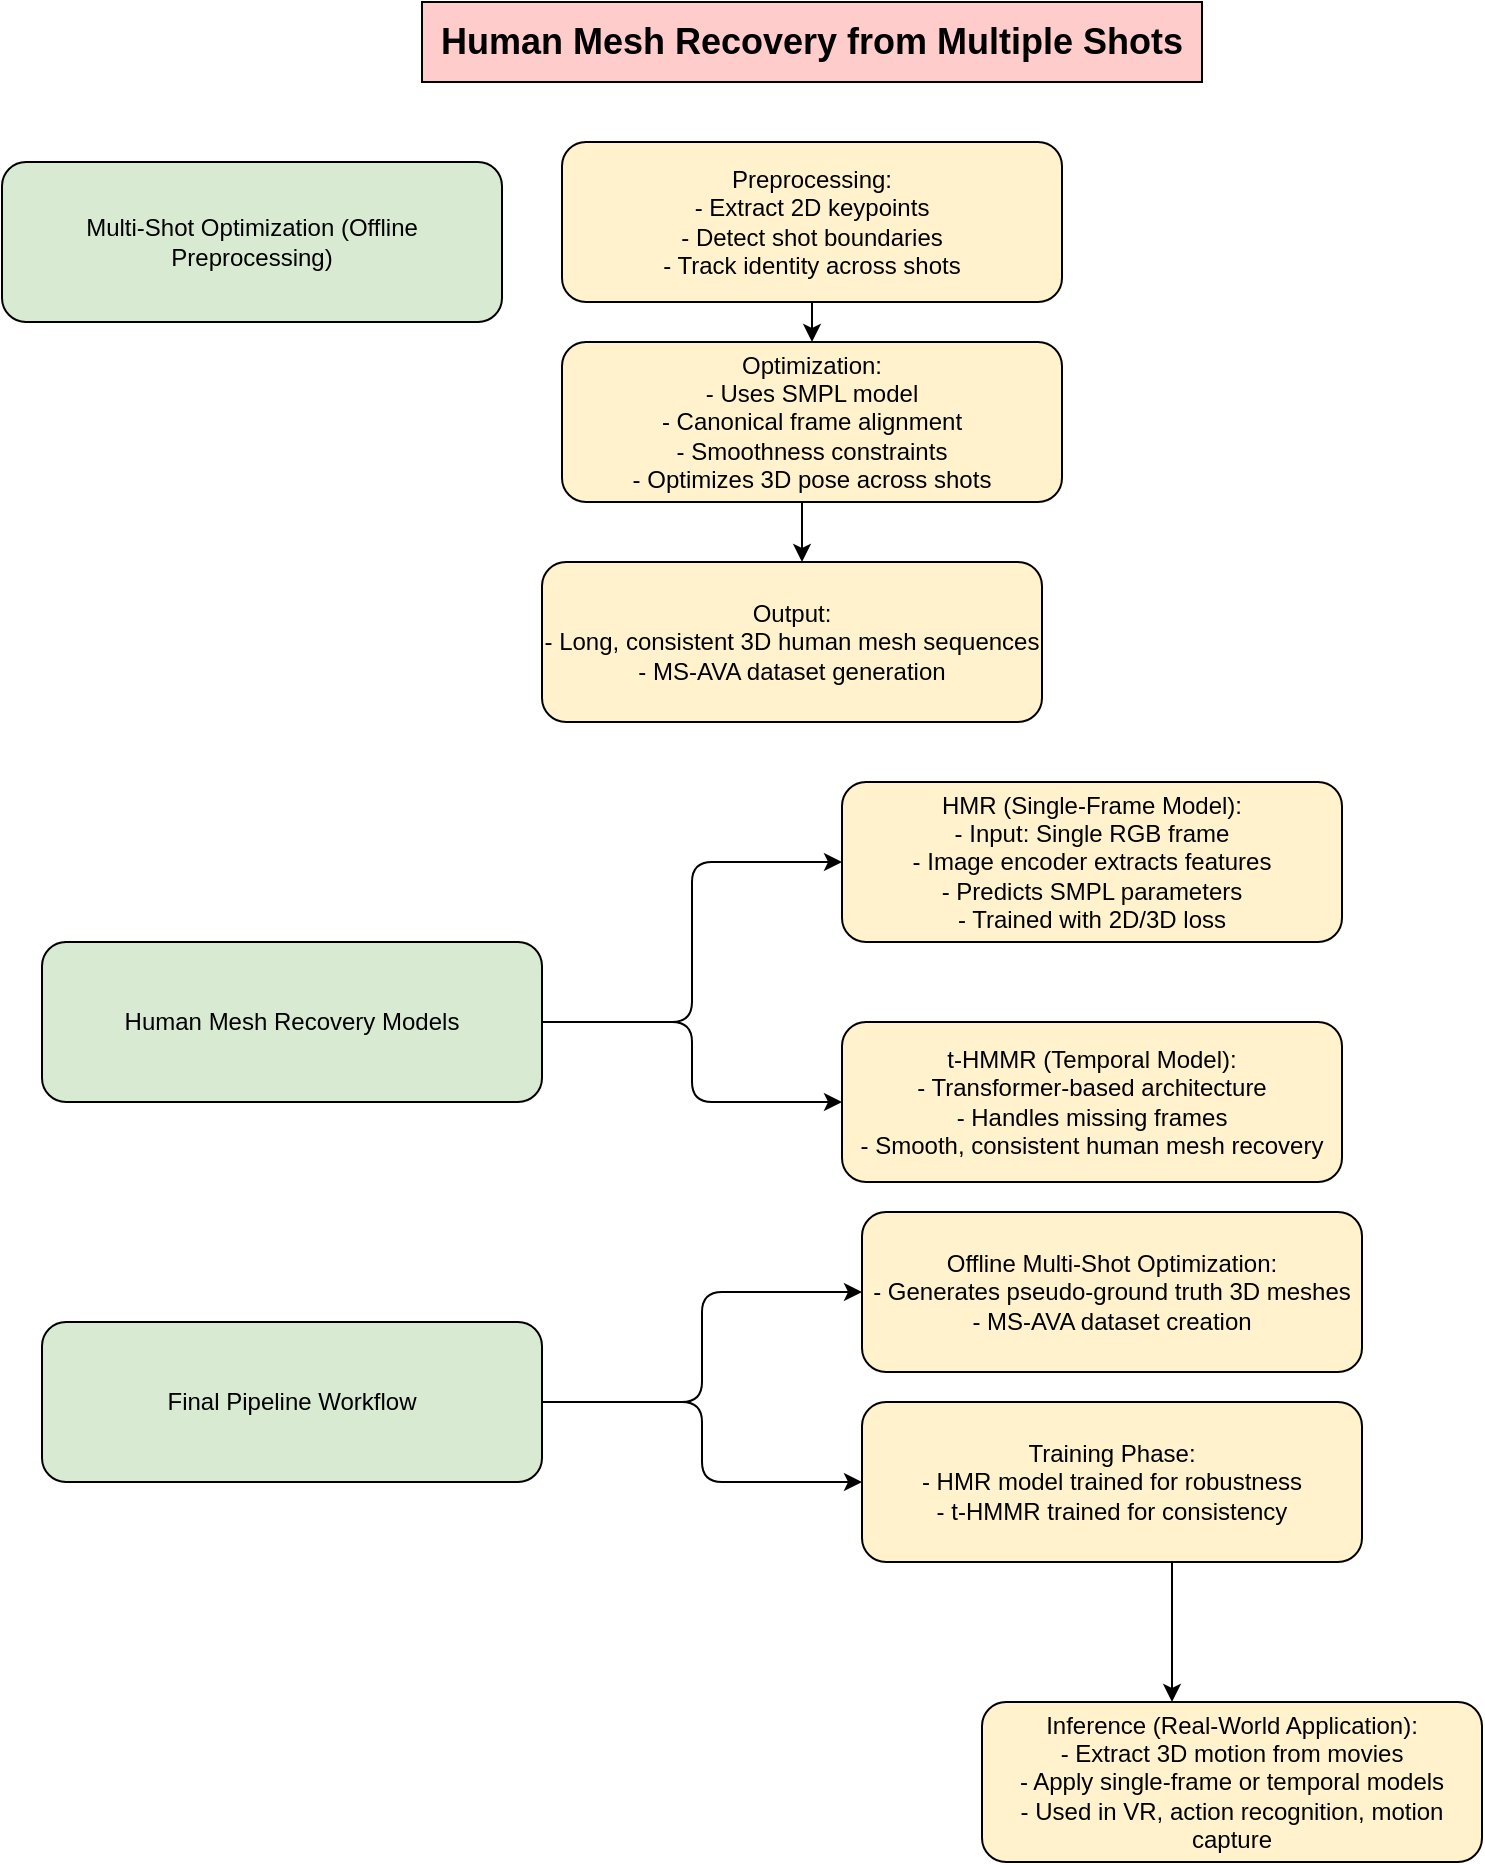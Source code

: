 <mxfile version="26.1.0" pages="3">
  <diagram id="owXUIui2DZB4aiBjU2b9" name="Human Mesh Recovery from Multiple Shots">
    <mxGraphModel dx="1364" dy="759" grid="1" gridSize="10" guides="1" tooltips="1" connect="1" arrows="1" fold="1" page="1" pageScale="1" pageWidth="827" pageHeight="1169" math="0" shadow="0">
      <root>
        <mxCell id="0" />
        <mxCell id="1" parent="0" />
        <mxCell id="2" value="Multi-Shot Optimization (Offline Preprocessing)" style="rounded=1;whiteSpace=wrap;fillColor=#D9EAD3;" vertex="1" parent="1">
          <mxGeometry x="20" y="100" width="250" height="80" as="geometry" />
        </mxCell>
        <mxCell id="3" value="Preprocessing:&#xa; - Extract 2D keypoints&#xa; - Detect shot boundaries&#xa; - Track identity across shots" style="rounded=1;whiteSpace=wrap;fillColor=#FFF2CC;" vertex="1" parent="1">
          <mxGeometry x="300" y="90" width="250" height="80" as="geometry" />
        </mxCell>
        <mxCell id="4" value="Optimization:&#xa; - Uses SMPL model&#xa; - Canonical frame alignment&#xa; - Smoothness constraints&#xa; - Optimizes 3D pose across shots" style="rounded=1;whiteSpace=wrap;fillColor=#FFF2CC;" vertex="1" parent="1">
          <mxGeometry x="300" y="190" width="250" height="80" as="geometry" />
        </mxCell>
        <mxCell id="5" value="Output:&#xa; - Long, consistent 3D human mesh sequences&#xa; - MS-AVA dataset generation" style="rounded=1;whiteSpace=wrap;fillColor=#FFF2CC;" vertex="1" parent="1">
          <mxGeometry x="290" y="300" width="250" height="80" as="geometry" />
        </mxCell>
        <mxCell id="6" value="" style="edgeStyle=elbowEdgeStyle;rounded=1;exitX=1;" edge="1" parent="1" source="3" target="4">
          <mxGeometry relative="1" as="geometry" />
        </mxCell>
        <mxCell id="7" value="" style="edgeStyle=elbowEdgeStyle;rounded=1;exitX=1;" edge="1" parent="1" source="4" target="5">
          <mxGeometry relative="1" as="geometry" />
        </mxCell>
        <mxCell id="8" value="Human Mesh Recovery Models" style="rounded=1;whiteSpace=wrap;fillColor=#D9EAD3;" vertex="1" parent="1">
          <mxGeometry x="40" y="490" width="250" height="80" as="geometry" />
        </mxCell>
        <mxCell id="9" value="HMR (Single-Frame Model):&#xa; - Input: Single RGB frame&#xa; - Image encoder extracts features&#xa; - Predicts SMPL parameters&#xa; - Trained with 2D/3D loss" style="rounded=1;whiteSpace=wrap;fillColor=#FFF2CC;" vertex="1" parent="1">
          <mxGeometry x="440" y="410" width="250" height="80" as="geometry" />
        </mxCell>
        <mxCell id="10" value="t-HMMR (Temporal Model):&#xa; - Transformer-based architecture&#xa; - Handles missing frames&#xa; - Smooth, consistent human mesh recovery" style="rounded=1;whiteSpace=wrap;fillColor=#FFF2CC;" vertex="1" parent="1">
          <mxGeometry x="440" y="530" width="250" height="80" as="geometry" />
        </mxCell>
        <mxCell id="11" value="" style="edgeStyle=elbowEdgeStyle;rounded=1;" edge="1" parent="1" source="8" target="9">
          <mxGeometry relative="1" as="geometry" />
        </mxCell>
        <mxCell id="12" value="" style="edgeStyle=elbowEdgeStyle;rounded=1;" edge="1" parent="1" source="8" target="10">
          <mxGeometry relative="1" as="geometry" />
        </mxCell>
        <mxCell id="13" value="Final Pipeline Workflow" style="rounded=1;whiteSpace=wrap;fillColor=#D9EAD3;" vertex="1" parent="1">
          <mxGeometry x="40" y="680" width="250" height="80" as="geometry" />
        </mxCell>
        <mxCell id="14" value="Offline Multi-Shot Optimization:&#xa; - Generates pseudo-ground truth 3D meshes&#xa; - MS-AVA dataset creation" style="rounded=1;whiteSpace=wrap;fillColor=#FFF2CC;" vertex="1" parent="1">
          <mxGeometry x="450" y="625" width="250" height="80" as="geometry" />
        </mxCell>
        <mxCell id="15" value="Training Phase:&#xa; - HMR model trained for robustness&#xa; - t-HMMR trained for consistency" style="rounded=1;whiteSpace=wrap;fillColor=#FFF2CC;" vertex="1" parent="1">
          <mxGeometry x="450" y="720" width="250" height="80" as="geometry" />
        </mxCell>
        <mxCell id="16" value="Inference (Real-World Application):&#xa; - Extract 3D motion from movies&#xa; - Apply single-frame or temporal models&#xa; - Used in VR, action recognition, motion capture" style="rounded=1;whiteSpace=wrap;fillColor=#FFF2CC;" vertex="1" parent="1">
          <mxGeometry x="510" y="870" width="250" height="80" as="geometry" />
        </mxCell>
        <mxCell id="17" value="" style="edgeStyle=elbowEdgeStyle;rounded=1;" edge="1" parent="1" source="13" target="14">
          <mxGeometry relative="1" as="geometry" />
        </mxCell>
        <mxCell id="18" value="" style="edgeStyle=elbowEdgeStyle;rounded=1;" edge="1" parent="1" source="13" target="15">
          <mxGeometry relative="1" as="geometry" />
        </mxCell>
        <mxCell id="19" value="" style="edgeStyle=elbowEdgeStyle;rounded=1;" edge="1" parent="1" source="15" target="16">
          <mxGeometry relative="1" as="geometry" />
        </mxCell>
        <mxCell id="OA9Lw6E5aRPBowYXquBI-19" value="&lt;font style=&quot;font-size: 18px;&quot;&gt;&lt;b&gt;Human Mesh Recovery from Multiple Shots&lt;/b&gt;&lt;/font&gt;" style="rounded=0;whiteSpace=wrap;html=1;fillColor=light-dark(#FFCCCC,var(--ge-dark-color, #121212));" vertex="1" parent="1">
          <mxGeometry x="230" y="20" width="390" height="40" as="geometry" />
        </mxCell>
      </root>
    </mxGraphModel>
  </diagram>
  <diagram id="P_Cx_QblHugb163mftUv" name="Dynamic Multi-Person Mesh Recovery From Uncalibrated Multi-View Cameras">
    <mxGraphModel dx="1364" dy="759" grid="1" gridSize="10" guides="1" tooltips="1" connect="1" arrows="1" fold="1" page="1" pageScale="1" pageWidth="827" pageHeight="1169" math="0" shadow="0">
      <root>
        <mxCell id="0" />
        <mxCell id="1" parent="0" />
        <mxCell id="9NWXm3F_RzBPLggocSue-1" value="Input: Multi-view Videos" style="rounded=1;whiteSpace=wrap;html=1;" vertex="1" parent="1">
          <mxGeometry x="320" y="40" width="120" height="60" as="geometry" />
        </mxCell>
        <mxCell id="9NWXm3F_RzBPLggocSue-2" value="2D Pose Detection &amp; Tracking" style="rounded=1;whiteSpace=wrap;html=1;" vertex="1" parent="1">
          <mxGeometry x="320" y="150" width="120" height="60" as="geometry" />
        </mxCell>
        <mxCell id="9NWXm3F_RzBPLggocSue-3" value="Physics-Geometry Consistent Denoising" style="rounded=1;whiteSpace=wrap;html=1;" vertex="1" parent="1">
          <mxGeometry x="320" y="260" width="120" height="60" as="geometry" />
        </mxCell>
        <mxCell id="9NWXm3F_RzBPLggocSue-4" value="Latent Motion Prior" style="rounded=1;whiteSpace=wrap;html=1;" vertex="1" parent="1">
          <mxGeometry x="320" y="360" width="120" height="60" as="geometry" />
        </mxCell>
        <mxCell id="9NWXm3F_RzBPLggocSue-5" value="Joint Optimization of Motions &amp; Cameras" style="rounded=1;whiteSpace=wrap;html=1;" vertex="1" parent="1">
          <mxGeometry x="320" y="450" width="120" height="60" as="geometry" />
        </mxCell>
        <mxCell id="9NWXm3F_RzBPLggocSue-6" value="Output: 3D Human Meshes &amp; Camera Parameters" style="rounded=1;whiteSpace=wrap;html=1;" vertex="1" parent="1">
          <mxGeometry x="320" y="555" width="120" height="60" as="geometry" />
        </mxCell>
        <mxCell id="9NWXm3F_RzBPLggocSue-7" value="" style="endArrow=classic;html=1;entryX=0.5;entryY=0;exitX=0.5;exitY=1;" edge="1" parent="1" source="9NWXm3F_RzBPLggocSue-1" target="9NWXm3F_RzBPLggocSue-2">
          <mxGeometry width="50" height="50" relative="1" as="geometry">
            <mxPoint x="130" y="100" as="sourcePoint" />
            <mxPoint x="180" y="50" as="targetPoint" />
          </mxGeometry>
        </mxCell>
        <mxCell id="9NWXm3F_RzBPLggocSue-8" value="" style="endArrow=classic;html=1;entryX=0.5;entryY=0;exitX=0.5;exitY=1;" edge="1" parent="1" source="9NWXm3F_RzBPLggocSue-2" target="9NWXm3F_RzBPLggocSue-3">
          <mxGeometry width="50" height="50" relative="1" as="geometry">
            <mxPoint x="130" y="200" as="sourcePoint" />
            <mxPoint x="180" y="150" as="targetPoint" />
          </mxGeometry>
        </mxCell>
        <mxCell id="9NWXm3F_RzBPLggocSue-9" value="" style="endArrow=classic;html=1;entryX=0.5;entryY=0;exitX=0.5;exitY=1;" edge="1" parent="1" source="9NWXm3F_RzBPLggocSue-3" target="9NWXm3F_RzBPLggocSue-4">
          <mxGeometry width="50" height="50" relative="1" as="geometry">
            <mxPoint x="130" y="300" as="sourcePoint" />
            <mxPoint x="180" y="250" as="targetPoint" />
          </mxGeometry>
        </mxCell>
        <mxCell id="9NWXm3F_RzBPLggocSue-10" value="" style="endArrow=classic;html=1;entryX=0.5;entryY=0;exitX=0.5;exitY=1;" edge="1" parent="1" source="9NWXm3F_RzBPLggocSue-4" target="9NWXm3F_RzBPLggocSue-5">
          <mxGeometry width="50" height="50" relative="1" as="geometry">
            <mxPoint x="130" y="400" as="sourcePoint" />
            <mxPoint x="180" y="350" as="targetPoint" />
          </mxGeometry>
        </mxCell>
        <mxCell id="9NWXm3F_RzBPLggocSue-11" value="" style="endArrow=classic;html=1;entryX=0.5;entryY=0;exitX=0.5;exitY=1;" edge="1" parent="1" source="9NWXm3F_RzBPLggocSue-5" target="9NWXm3F_RzBPLggocSue-6">
          <mxGeometry width="50" height="50" relative="1" as="geometry">
            <mxPoint x="130" y="500" as="sourcePoint" />
            <mxPoint x="180" y="450" as="targetPoint" />
          </mxGeometry>
        </mxCell>
      </root>
    </mxGraphModel>
  </diagram>
  <diagram id="XCyzF_u3pwW7K86VTvUl" name="Expressive Body Capture: 3D Hands, Face, and Body from a Single Image">
    <mxGraphModel dx="1364" dy="759" grid="1" gridSize="10" guides="1" tooltips="1" connect="1" arrows="1" fold="1" page="1" pageScale="1" pageWidth="827" pageHeight="1169" math="0" shadow="0">
      <root>
        <mxCell id="0" />
        <mxCell id="1" parent="0" />
        <mxCell id="he91AocFa1mMfKtI6cL--1" value="Input: Single RGB Image" style="rounded=1;whiteSpace=wrap;html=1;" vertex="1" parent="1">
          <mxGeometry x="400" y="210" width="120" height="60" as="geometry" />
        </mxCell>
        <mxCell id="he91AocFa1mMfKtI6cL--2" value="2D Keypoint Detection (OpenPose)" style="rounded=1;whiteSpace=wrap;html=1;" vertex="1" parent="1">
          <mxGeometry x="400" y="310" width="120" height="60" as="geometry" />
        </mxCell>
        <mxCell id="he91AocFa1mMfKtI6cL--3" value="SMPLify-X Optimization" style="rounded=1;whiteSpace=wrap;html=1;" vertex="1" parent="1">
          <mxGeometry x="400" y="410" width="120" height="60" as="geometry" />
        </mxCell>
        <mxCell id="he91AocFa1mMfKtI6cL--4" value="SMPL-X Model" style="rounded=1;whiteSpace=wrap;html=1;" vertex="1" parent="1">
          <mxGeometry x="400" y="520" width="120" height="60" as="geometry" />
        </mxCell>
        <mxCell id="he91AocFa1mMfKtI6cL--5" value="Output: 3D Body, Hands, and Face" style="rounded=1;whiteSpace=wrap;html=1;" vertex="1" parent="1">
          <mxGeometry x="400" y="620" width="120" height="60" as="geometry" />
        </mxCell>
        <mxCell id="he91AocFa1mMfKtI6cL--6" value="" style="endArrow=classic;html=1;entryX=0.5;entryY=0;exitX=0.5;exitY=1;" edge="1" parent="1" source="he91AocFa1mMfKtI6cL--1" target="he91AocFa1mMfKtI6cL--2">
          <mxGeometry width="50" height="50" relative="1" as="geometry">
            <mxPoint x="190" y="270" as="sourcePoint" />
            <mxPoint x="240" y="220" as="targetPoint" />
          </mxGeometry>
        </mxCell>
        <mxCell id="he91AocFa1mMfKtI6cL--7" value="" style="endArrow=classic;html=1;entryX=0.5;entryY=0;exitX=0.5;exitY=1;" edge="1" parent="1" source="he91AocFa1mMfKtI6cL--2" target="he91AocFa1mMfKtI6cL--3">
          <mxGeometry width="50" height="50" relative="1" as="geometry">
            <mxPoint x="190" y="370" as="sourcePoint" />
            <mxPoint x="240" y="320" as="targetPoint" />
          </mxGeometry>
        </mxCell>
        <mxCell id="he91AocFa1mMfKtI6cL--8" value="" style="endArrow=classic;html=1;entryX=0.5;entryY=0;exitX=0.5;exitY=1;" edge="1" parent="1" source="he91AocFa1mMfKtI6cL--3" target="he91AocFa1mMfKtI6cL--4">
          <mxGeometry width="50" height="50" relative="1" as="geometry">
            <mxPoint x="190" y="470" as="sourcePoint" />
            <mxPoint x="240" y="420" as="targetPoint" />
          </mxGeometry>
        </mxCell>
        <mxCell id="he91AocFa1mMfKtI6cL--9" value="" style="endArrow=classic;html=1;entryX=0.5;entryY=0;exitX=0.5;exitY=1;" edge="1" parent="1" source="he91AocFa1mMfKtI6cL--4" target="he91AocFa1mMfKtI6cL--5">
          <mxGeometry width="50" height="50" relative="1" as="geometry">
            <mxPoint x="190" y="570" as="sourcePoint" />
            <mxPoint x="240" y="520" as="targetPoint" />
          </mxGeometry>
        </mxCell>
        <mxCell id="he91AocFa1mMfKtI6cL--10" value="SMPLify-X Components" style="text;html=1;align=center;verticalAlign=middle;resizable=0;points=[];autosize=1;strokeColor=none;fillColor=none;" vertex="1" parent="1">
          <mxGeometry x="250" y="340" width="120" height="20" as="geometry" />
        </mxCell>
        <mxCell id="he91AocFa1mMfKtI6cL--11" value="VPoser Pose Prior" style="rounded=1;whiteSpace=wrap;html=1;" vertex="1" parent="1">
          <mxGeometry x="150" y="400" width="120" height="40" as="geometry" />
        </mxCell>
        <mxCell id="he91AocFa1mMfKtI6cL--12" value="Collision Penalty" style="rounded=1;whiteSpace=wrap;html=1;" vertex="1" parent="1">
          <mxGeometry x="150" y="450" width="120" height="40" as="geometry" />
        </mxCell>
        <mxCell id="he91AocFa1mMfKtI6cL--13" value="Gender Classifier" style="rounded=1;whiteSpace=wrap;html=1;" vertex="1" parent="1">
          <mxGeometry x="150" y="500" width="120" height="40" as="geometry" />
        </mxCell>
        <mxCell id="he91AocFa1mMfKtI6cL--14" value="" style="endArrow=classic;html=1;entryX=0;entryY=0.5;exitX=1;exitY=0.5;" edge="1" parent="1" source="he91AocFa1mMfKtI6cL--11" target="he91AocFa1mMfKtI6cL--3">
          <mxGeometry width="50" height="50" relative="1" as="geometry">
            <mxPoint x="320" y="470" as="sourcePoint" />
            <mxPoint x="260" y="440" as="targetPoint" />
          </mxGeometry>
        </mxCell>
        <mxCell id="he91AocFa1mMfKtI6cL--15" value="" style="endArrow=classic;html=1;entryX=0;entryY=0.5;exitX=1;exitY=0.5;" edge="1" parent="1" source="he91AocFa1mMfKtI6cL--12" target="he91AocFa1mMfKtI6cL--3">
          <mxGeometry width="50" height="50" relative="1" as="geometry">
            <mxPoint x="320" y="530" as="sourcePoint" />
            <mxPoint x="260" y="440" as="targetPoint" />
          </mxGeometry>
        </mxCell>
        <mxCell id="he91AocFa1mMfKtI6cL--16" value="" style="endArrow=classic;html=1;entryX=0;entryY=0.5;exitX=1;exitY=0.5;" edge="1" parent="1" source="he91AocFa1mMfKtI6cL--13" target="he91AocFa1mMfKtI6cL--3">
          <mxGeometry width="50" height="50" relative="1" as="geometry">
            <mxPoint x="320" y="590" as="sourcePoint" />
            <mxPoint x="260" y="440" as="targetPoint" />
          </mxGeometry>
        </mxCell>
        <mxCell id="he91AocFa1mMfKtI6cL--17" value="&lt;span id=&quot;docs-internal-guid-0c43dc84-7fff-f925-95de-b9307af92338&quot;&gt;&lt;p style=&quot;line-height: 1.38; margin-top: 12pt; margin-bottom: 12pt;&quot; dir=&quot;ltr&quot;&gt;&lt;br&gt;&lt;/p&gt;&lt;/span&gt;" style="text;html=1;align=center;verticalAlign=middle;resizable=0;points=[];autosize=1;strokeColor=none;fillColor=none;" vertex="1" parent="1">
          <mxGeometry x="404" y="120" width="20" height="60" as="geometry" />
        </mxCell>
        <mxCell id="2pCIjpvpHe7QIaORIfJq-1" value="&lt;p style=&quot;line-height: 1.38; margin-top: 12pt; margin-bottom: 12pt;&quot; dir=&quot;ltr&quot;&gt;&lt;a style=&quot;text-decoration-line: none;&quot; href=&quot;https://arxiv.org/pdf/1904.059&quot;&gt;&lt;span style=&quot;font-size: 12pt; font-family: Arial, sans-serif; color: rgb(17, 85, 204); background-color: transparent; font-weight: 700; font-variant-numeric: normal; font-variant-east-asian: normal; font-variant-alternates: normal; font-variant-position: normal; text-decoration-line: underline; text-decoration-skip-ink: none; vertical-align: baseline; white-space-collapse: preserve;&quot;&gt;Expressive Body Capture: 3D Hands, Face, and Body from a Single Image&lt;/span&gt;&lt;/a&gt;&lt;/p&gt;&lt;div&gt;&lt;br style=&quot;text-wrap: nowrap;&quot;&gt;&lt;/div&gt;" style="rounded=0;whiteSpace=wrap;html=1;" vertex="1" parent="1">
          <mxGeometry x="160" y="130" width="600" height="60" as="geometry" />
        </mxCell>
      </root>
    </mxGraphModel>
  </diagram>
</mxfile>
